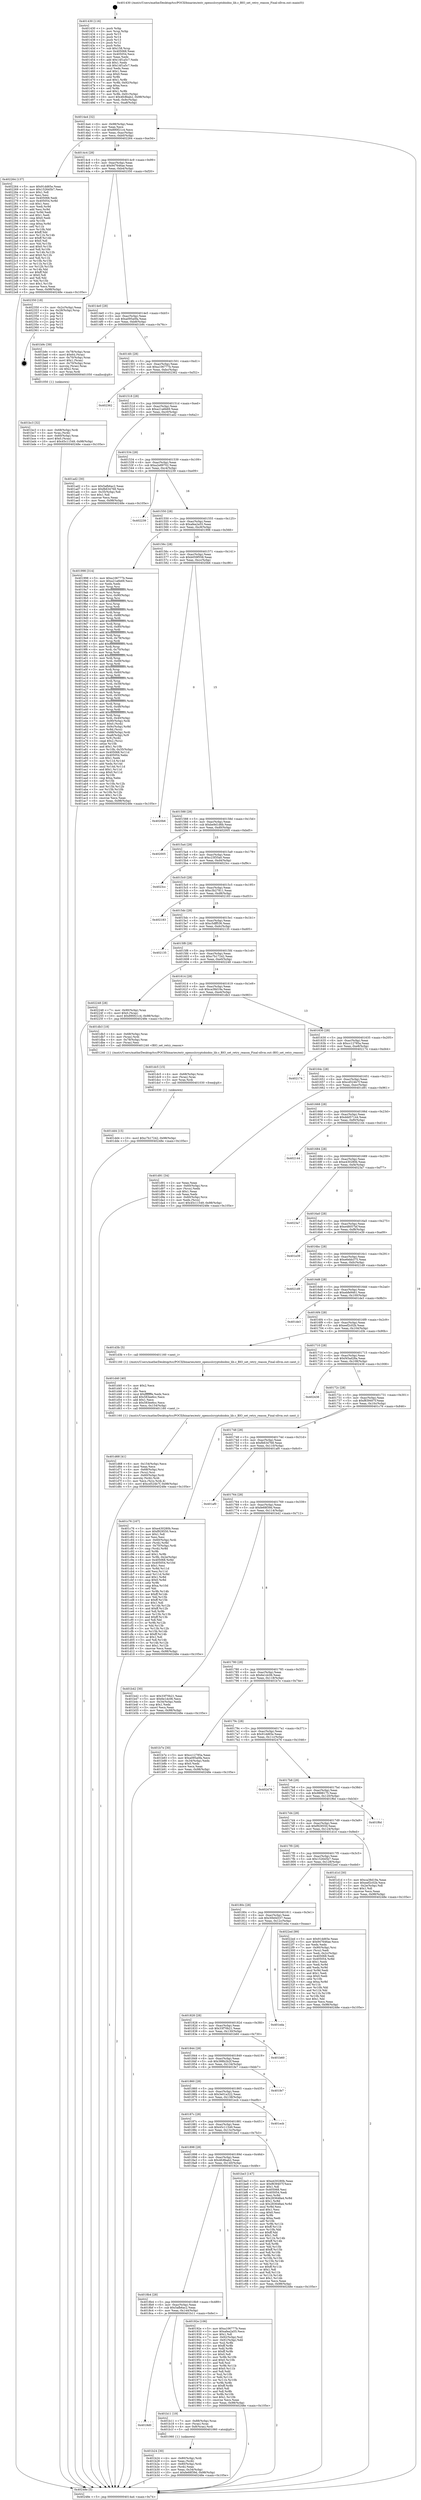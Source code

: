 digraph "0x401430" {
  label = "0x401430 (/mnt/c/Users/mathe/Desktop/tcc/POCII/binaries/extr_opensslcryptobiobio_lib.c_BIO_set_retry_reason_Final-ollvm.out::main(0))"
  labelloc = "t"
  node[shape=record]

  Entry [label="",width=0.3,height=0.3,shape=circle,fillcolor=black,style=filled]
  "0x4014a4" [label="{
     0x4014a4 [32]\l
     | [instrs]\l
     &nbsp;&nbsp;0x4014a4 \<+6\>: mov -0x98(%rbp),%eax\l
     &nbsp;&nbsp;0x4014aa \<+2\>: mov %eax,%ecx\l
     &nbsp;&nbsp;0x4014ac \<+6\>: sub $0x890f21c4,%ecx\l
     &nbsp;&nbsp;0x4014b2 \<+6\>: mov %eax,-0xac(%rbp)\l
     &nbsp;&nbsp;0x4014b8 \<+6\>: mov %ecx,-0xb0(%rbp)\l
     &nbsp;&nbsp;0x4014be \<+6\>: je 0000000000402264 \<main+0xe34\>\l
  }"]
  "0x402264" [label="{
     0x402264 [137]\l
     | [instrs]\l
     &nbsp;&nbsp;0x402264 \<+5\>: mov $0x91dd65e,%eax\l
     &nbsp;&nbsp;0x402269 \<+5\>: mov $0x152645b7,%ecx\l
     &nbsp;&nbsp;0x40226e \<+2\>: mov $0x1,%dl\l
     &nbsp;&nbsp;0x402270 \<+2\>: xor %esi,%esi\l
     &nbsp;&nbsp;0x402272 \<+7\>: mov 0x405068,%edi\l
     &nbsp;&nbsp;0x402279 \<+8\>: mov 0x405054,%r8d\l
     &nbsp;&nbsp;0x402281 \<+3\>: sub $0x1,%esi\l
     &nbsp;&nbsp;0x402284 \<+3\>: mov %edi,%r9d\l
     &nbsp;&nbsp;0x402287 \<+3\>: add %esi,%r9d\l
     &nbsp;&nbsp;0x40228a \<+4\>: imul %r9d,%edi\l
     &nbsp;&nbsp;0x40228e \<+3\>: and $0x1,%edi\l
     &nbsp;&nbsp;0x402291 \<+3\>: cmp $0x0,%edi\l
     &nbsp;&nbsp;0x402294 \<+4\>: sete %r10b\l
     &nbsp;&nbsp;0x402298 \<+4\>: cmp $0xa,%r8d\l
     &nbsp;&nbsp;0x40229c \<+4\>: setl %r11b\l
     &nbsp;&nbsp;0x4022a0 \<+3\>: mov %r10b,%bl\l
     &nbsp;&nbsp;0x4022a3 \<+3\>: xor $0xff,%bl\l
     &nbsp;&nbsp;0x4022a6 \<+3\>: mov %r11b,%r14b\l
     &nbsp;&nbsp;0x4022a9 \<+4\>: xor $0xff,%r14b\l
     &nbsp;&nbsp;0x4022ad \<+3\>: xor $0x0,%dl\l
     &nbsp;&nbsp;0x4022b0 \<+3\>: mov %bl,%r15b\l
     &nbsp;&nbsp;0x4022b3 \<+4\>: and $0x0,%r15b\l
     &nbsp;&nbsp;0x4022b7 \<+3\>: and %dl,%r10b\l
     &nbsp;&nbsp;0x4022ba \<+3\>: mov %r14b,%r12b\l
     &nbsp;&nbsp;0x4022bd \<+4\>: and $0x0,%r12b\l
     &nbsp;&nbsp;0x4022c1 \<+3\>: and %dl,%r11b\l
     &nbsp;&nbsp;0x4022c4 \<+3\>: or %r10b,%r15b\l
     &nbsp;&nbsp;0x4022c7 \<+3\>: or %r11b,%r12b\l
     &nbsp;&nbsp;0x4022ca \<+3\>: xor %r12b,%r15b\l
     &nbsp;&nbsp;0x4022cd \<+3\>: or %r14b,%bl\l
     &nbsp;&nbsp;0x4022d0 \<+3\>: xor $0xff,%bl\l
     &nbsp;&nbsp;0x4022d3 \<+3\>: or $0x0,%dl\l
     &nbsp;&nbsp;0x4022d6 \<+2\>: and %dl,%bl\l
     &nbsp;&nbsp;0x4022d8 \<+3\>: or %bl,%r15b\l
     &nbsp;&nbsp;0x4022db \<+4\>: test $0x1,%r15b\l
     &nbsp;&nbsp;0x4022df \<+3\>: cmovne %ecx,%eax\l
     &nbsp;&nbsp;0x4022e2 \<+6\>: mov %eax,-0x98(%rbp)\l
     &nbsp;&nbsp;0x4022e8 \<+5\>: jmp 000000000040248e \<main+0x105e\>\l
  }"]
  "0x4014c4" [label="{
     0x4014c4 [28]\l
     | [instrs]\l
     &nbsp;&nbsp;0x4014c4 \<+5\>: jmp 00000000004014c9 \<main+0x99\>\l
     &nbsp;&nbsp;0x4014c9 \<+6\>: mov -0xac(%rbp),%eax\l
     &nbsp;&nbsp;0x4014cf \<+5\>: sub $0x947646ae,%eax\l
     &nbsp;&nbsp;0x4014d4 \<+6\>: mov %eax,-0xb4(%rbp)\l
     &nbsp;&nbsp;0x4014da \<+6\>: je 0000000000402350 \<main+0xf20\>\l
  }"]
  Exit [label="",width=0.3,height=0.3,shape=circle,fillcolor=black,style=filled,peripheries=2]
  "0x402350" [label="{
     0x402350 [18]\l
     | [instrs]\l
     &nbsp;&nbsp;0x402350 \<+3\>: mov -0x2c(%rbp),%eax\l
     &nbsp;&nbsp;0x402353 \<+4\>: lea -0x28(%rbp),%rsp\l
     &nbsp;&nbsp;0x402357 \<+1\>: pop %rbx\l
     &nbsp;&nbsp;0x402358 \<+2\>: pop %r12\l
     &nbsp;&nbsp;0x40235a \<+2\>: pop %r13\l
     &nbsp;&nbsp;0x40235c \<+2\>: pop %r14\l
     &nbsp;&nbsp;0x40235e \<+2\>: pop %r15\l
     &nbsp;&nbsp;0x402360 \<+1\>: pop %rbp\l
     &nbsp;&nbsp;0x402361 \<+1\>: ret\l
  }"]
  "0x4014e0" [label="{
     0x4014e0 [28]\l
     | [instrs]\l
     &nbsp;&nbsp;0x4014e0 \<+5\>: jmp 00000000004014e5 \<main+0xb5\>\l
     &nbsp;&nbsp;0x4014e5 \<+6\>: mov -0xac(%rbp),%eax\l
     &nbsp;&nbsp;0x4014eb \<+5\>: sub $0xa095a0fa,%eax\l
     &nbsp;&nbsp;0x4014f0 \<+6\>: mov %eax,-0xb8(%rbp)\l
     &nbsp;&nbsp;0x4014f6 \<+6\>: je 0000000000401b9c \<main+0x76c\>\l
  }"]
  "0x401dd4" [label="{
     0x401dd4 [15]\l
     | [instrs]\l
     &nbsp;&nbsp;0x401dd4 \<+10\>: movl $0xc7b17242,-0x98(%rbp)\l
     &nbsp;&nbsp;0x401dde \<+5\>: jmp 000000000040248e \<main+0x105e\>\l
  }"]
  "0x401b9c" [label="{
     0x401b9c [39]\l
     | [instrs]\l
     &nbsp;&nbsp;0x401b9c \<+4\>: mov -0x78(%rbp),%rax\l
     &nbsp;&nbsp;0x401ba0 \<+6\>: movl $0x64,(%rax)\l
     &nbsp;&nbsp;0x401ba6 \<+4\>: mov -0x70(%rbp),%rax\l
     &nbsp;&nbsp;0x401baa \<+6\>: movl $0x1,(%rax)\l
     &nbsp;&nbsp;0x401bb0 \<+4\>: mov -0x70(%rbp),%rax\l
     &nbsp;&nbsp;0x401bb4 \<+3\>: movslq (%rax),%rax\l
     &nbsp;&nbsp;0x401bb7 \<+4\>: shl $0x2,%rax\l
     &nbsp;&nbsp;0x401bbb \<+3\>: mov %rax,%rdi\l
     &nbsp;&nbsp;0x401bbe \<+5\>: call 0000000000401050 \<malloc@plt\>\l
     | [calls]\l
     &nbsp;&nbsp;0x401050 \{1\} (unknown)\l
  }"]
  "0x4014fc" [label="{
     0x4014fc [28]\l
     | [instrs]\l
     &nbsp;&nbsp;0x4014fc \<+5\>: jmp 0000000000401501 \<main+0xd1\>\l
     &nbsp;&nbsp;0x401501 \<+6\>: mov -0xac(%rbp),%eax\l
     &nbsp;&nbsp;0x401507 \<+5\>: sub $0xa106777b,%eax\l
     &nbsp;&nbsp;0x40150c \<+6\>: mov %eax,-0xbc(%rbp)\l
     &nbsp;&nbsp;0x401512 \<+6\>: je 0000000000402362 \<main+0xf32\>\l
  }"]
  "0x401dc5" [label="{
     0x401dc5 [15]\l
     | [instrs]\l
     &nbsp;&nbsp;0x401dc5 \<+4\>: mov -0x68(%rbp),%rax\l
     &nbsp;&nbsp;0x401dc9 \<+3\>: mov (%rax),%rax\l
     &nbsp;&nbsp;0x401dcc \<+3\>: mov %rax,%rdi\l
     &nbsp;&nbsp;0x401dcf \<+5\>: call 0000000000401030 \<free@plt\>\l
     | [calls]\l
     &nbsp;&nbsp;0x401030 \{1\} (unknown)\l
  }"]
  "0x402362" [label="{
     0x402362\l
  }", style=dashed]
  "0x401518" [label="{
     0x401518 [28]\l
     | [instrs]\l
     &nbsp;&nbsp;0x401518 \<+5\>: jmp 000000000040151d \<main+0xed\>\l
     &nbsp;&nbsp;0x40151d \<+6\>: mov -0xac(%rbp),%eax\l
     &nbsp;&nbsp;0x401523 \<+5\>: sub $0xa21a6b69,%eax\l
     &nbsp;&nbsp;0x401528 \<+6\>: mov %eax,-0xc0(%rbp)\l
     &nbsp;&nbsp;0x40152e \<+6\>: je 0000000000401ad2 \<main+0x6a2\>\l
  }"]
  "0x401d68" [label="{
     0x401d68 [41]\l
     | [instrs]\l
     &nbsp;&nbsp;0x401d68 \<+6\>: mov -0x154(%rbp),%ecx\l
     &nbsp;&nbsp;0x401d6e \<+3\>: imul %eax,%ecx\l
     &nbsp;&nbsp;0x401d71 \<+4\>: mov -0x68(%rbp),%rsi\l
     &nbsp;&nbsp;0x401d75 \<+3\>: mov (%rsi),%rsi\l
     &nbsp;&nbsp;0x401d78 \<+4\>: mov -0x60(%rbp),%rdi\l
     &nbsp;&nbsp;0x401d7c \<+3\>: movslq (%rdi),%rdi\l
     &nbsp;&nbsp;0x401d7f \<+3\>: mov %ecx,(%rsi,%rdi,4)\l
     &nbsp;&nbsp;0x401d82 \<+10\>: movl $0xcd524b7f,-0x98(%rbp)\l
     &nbsp;&nbsp;0x401d8c \<+5\>: jmp 000000000040248e \<main+0x105e\>\l
  }"]
  "0x401ad2" [label="{
     0x401ad2 [30]\l
     | [instrs]\l
     &nbsp;&nbsp;0x401ad2 \<+5\>: mov $0x5afb6ac2,%eax\l
     &nbsp;&nbsp;0x401ad7 \<+5\>: mov $0xfb634768,%ecx\l
     &nbsp;&nbsp;0x401adc \<+3\>: mov -0x35(%rbp),%dl\l
     &nbsp;&nbsp;0x401adf \<+3\>: test $0x1,%dl\l
     &nbsp;&nbsp;0x401ae2 \<+3\>: cmovne %ecx,%eax\l
     &nbsp;&nbsp;0x401ae5 \<+6\>: mov %eax,-0x98(%rbp)\l
     &nbsp;&nbsp;0x401aeb \<+5\>: jmp 000000000040248e \<main+0x105e\>\l
  }"]
  "0x401534" [label="{
     0x401534 [28]\l
     | [instrs]\l
     &nbsp;&nbsp;0x401534 \<+5\>: jmp 0000000000401539 \<main+0x109\>\l
     &nbsp;&nbsp;0x401539 \<+6\>: mov -0xac(%rbp),%eax\l
     &nbsp;&nbsp;0x40153f \<+5\>: sub $0xa2e89702,%eax\l
     &nbsp;&nbsp;0x401544 \<+6\>: mov %eax,-0xc4(%rbp)\l
     &nbsp;&nbsp;0x40154a \<+6\>: je 0000000000402239 \<main+0xe09\>\l
  }"]
  "0x401d40" [label="{
     0x401d40 [40]\l
     | [instrs]\l
     &nbsp;&nbsp;0x401d40 \<+5\>: mov $0x2,%ecx\l
     &nbsp;&nbsp;0x401d45 \<+1\>: cltd\l
     &nbsp;&nbsp;0x401d46 \<+2\>: idiv %ecx\l
     &nbsp;&nbsp;0x401d48 \<+6\>: imul $0xfffffffe,%edx,%ecx\l
     &nbsp;&nbsp;0x401d4e \<+6\>: add $0x583ee6cc,%ecx\l
     &nbsp;&nbsp;0x401d54 \<+3\>: add $0x1,%ecx\l
     &nbsp;&nbsp;0x401d57 \<+6\>: sub $0x583ee6cc,%ecx\l
     &nbsp;&nbsp;0x401d5d \<+6\>: mov %ecx,-0x154(%rbp)\l
     &nbsp;&nbsp;0x401d63 \<+5\>: call 0000000000401160 \<next_i\>\l
     | [calls]\l
     &nbsp;&nbsp;0x401160 \{1\} (/mnt/c/Users/mathe/Desktop/tcc/POCII/binaries/extr_opensslcryptobiobio_lib.c_BIO_set_retry_reason_Final-ollvm.out::next_i)\l
  }"]
  "0x402239" [label="{
     0x402239\l
  }", style=dashed]
  "0x401550" [label="{
     0x401550 [28]\l
     | [instrs]\l
     &nbsp;&nbsp;0x401550 \<+5\>: jmp 0000000000401555 \<main+0x125\>\l
     &nbsp;&nbsp;0x401555 \<+6\>: mov -0xac(%rbp),%eax\l
     &nbsp;&nbsp;0x40155b \<+5\>: sub $0xafea2a55,%eax\l
     &nbsp;&nbsp;0x401560 \<+6\>: mov %eax,-0xc8(%rbp)\l
     &nbsp;&nbsp;0x401566 \<+6\>: je 0000000000401998 \<main+0x568\>\l
  }"]
  "0x401bc3" [label="{
     0x401bc3 [32]\l
     | [instrs]\l
     &nbsp;&nbsp;0x401bc3 \<+4\>: mov -0x68(%rbp),%rdi\l
     &nbsp;&nbsp;0x401bc7 \<+3\>: mov %rax,(%rdi)\l
     &nbsp;&nbsp;0x401bca \<+4\>: mov -0x60(%rbp),%rax\l
     &nbsp;&nbsp;0x401bce \<+6\>: movl $0x0,(%rax)\l
     &nbsp;&nbsp;0x401bd4 \<+10\>: movl $0x45c11549,-0x98(%rbp)\l
     &nbsp;&nbsp;0x401bde \<+5\>: jmp 000000000040248e \<main+0x105e\>\l
  }"]
  "0x401998" [label="{
     0x401998 [314]\l
     | [instrs]\l
     &nbsp;&nbsp;0x401998 \<+5\>: mov $0xa106777b,%eax\l
     &nbsp;&nbsp;0x40199d \<+5\>: mov $0xa21a6b69,%ecx\l
     &nbsp;&nbsp;0x4019a2 \<+2\>: xor %edx,%edx\l
     &nbsp;&nbsp;0x4019a4 \<+3\>: mov %rsp,%rsi\l
     &nbsp;&nbsp;0x4019a7 \<+4\>: add $0xfffffffffffffff0,%rsi\l
     &nbsp;&nbsp;0x4019ab \<+3\>: mov %rsi,%rsp\l
     &nbsp;&nbsp;0x4019ae \<+7\>: mov %rsi,-0x90(%rbp)\l
     &nbsp;&nbsp;0x4019b5 \<+3\>: mov %rsp,%rsi\l
     &nbsp;&nbsp;0x4019b8 \<+4\>: add $0xfffffffffffffff0,%rsi\l
     &nbsp;&nbsp;0x4019bc \<+3\>: mov %rsi,%rsp\l
     &nbsp;&nbsp;0x4019bf \<+3\>: mov %rsp,%rdi\l
     &nbsp;&nbsp;0x4019c2 \<+4\>: add $0xfffffffffffffff0,%rdi\l
     &nbsp;&nbsp;0x4019c6 \<+3\>: mov %rdi,%rsp\l
     &nbsp;&nbsp;0x4019c9 \<+7\>: mov %rdi,-0x88(%rbp)\l
     &nbsp;&nbsp;0x4019d0 \<+3\>: mov %rsp,%rdi\l
     &nbsp;&nbsp;0x4019d3 \<+4\>: add $0xfffffffffffffff0,%rdi\l
     &nbsp;&nbsp;0x4019d7 \<+3\>: mov %rdi,%rsp\l
     &nbsp;&nbsp;0x4019da \<+4\>: mov %rdi,-0x80(%rbp)\l
     &nbsp;&nbsp;0x4019de \<+3\>: mov %rsp,%rdi\l
     &nbsp;&nbsp;0x4019e1 \<+4\>: add $0xfffffffffffffff0,%rdi\l
     &nbsp;&nbsp;0x4019e5 \<+3\>: mov %rdi,%rsp\l
     &nbsp;&nbsp;0x4019e8 \<+4\>: mov %rdi,-0x78(%rbp)\l
     &nbsp;&nbsp;0x4019ec \<+3\>: mov %rsp,%rdi\l
     &nbsp;&nbsp;0x4019ef \<+4\>: add $0xfffffffffffffff0,%rdi\l
     &nbsp;&nbsp;0x4019f3 \<+3\>: mov %rdi,%rsp\l
     &nbsp;&nbsp;0x4019f6 \<+4\>: mov %rdi,-0x70(%rbp)\l
     &nbsp;&nbsp;0x4019fa \<+3\>: mov %rsp,%rdi\l
     &nbsp;&nbsp;0x4019fd \<+4\>: add $0xfffffffffffffff0,%rdi\l
     &nbsp;&nbsp;0x401a01 \<+3\>: mov %rdi,%rsp\l
     &nbsp;&nbsp;0x401a04 \<+4\>: mov %rdi,-0x68(%rbp)\l
     &nbsp;&nbsp;0x401a08 \<+3\>: mov %rsp,%rdi\l
     &nbsp;&nbsp;0x401a0b \<+4\>: add $0xfffffffffffffff0,%rdi\l
     &nbsp;&nbsp;0x401a0f \<+3\>: mov %rdi,%rsp\l
     &nbsp;&nbsp;0x401a12 \<+4\>: mov %rdi,-0x60(%rbp)\l
     &nbsp;&nbsp;0x401a16 \<+3\>: mov %rsp,%rdi\l
     &nbsp;&nbsp;0x401a19 \<+4\>: add $0xfffffffffffffff0,%rdi\l
     &nbsp;&nbsp;0x401a1d \<+3\>: mov %rdi,%rsp\l
     &nbsp;&nbsp;0x401a20 \<+4\>: mov %rdi,-0x58(%rbp)\l
     &nbsp;&nbsp;0x401a24 \<+3\>: mov %rsp,%rdi\l
     &nbsp;&nbsp;0x401a27 \<+4\>: add $0xfffffffffffffff0,%rdi\l
     &nbsp;&nbsp;0x401a2b \<+3\>: mov %rdi,%rsp\l
     &nbsp;&nbsp;0x401a2e \<+4\>: mov %rdi,-0x50(%rbp)\l
     &nbsp;&nbsp;0x401a32 \<+3\>: mov %rsp,%rdi\l
     &nbsp;&nbsp;0x401a35 \<+4\>: add $0xfffffffffffffff0,%rdi\l
     &nbsp;&nbsp;0x401a39 \<+3\>: mov %rdi,%rsp\l
     &nbsp;&nbsp;0x401a3c \<+4\>: mov %rdi,-0x48(%rbp)\l
     &nbsp;&nbsp;0x401a40 \<+3\>: mov %rsp,%rdi\l
     &nbsp;&nbsp;0x401a43 \<+4\>: add $0xfffffffffffffff0,%rdi\l
     &nbsp;&nbsp;0x401a47 \<+3\>: mov %rdi,%rsp\l
     &nbsp;&nbsp;0x401a4a \<+4\>: mov %rdi,-0x40(%rbp)\l
     &nbsp;&nbsp;0x401a4e \<+7\>: mov -0x90(%rbp),%rdi\l
     &nbsp;&nbsp;0x401a55 \<+6\>: movl $0x0,(%rdi)\l
     &nbsp;&nbsp;0x401a5b \<+7\>: mov -0x9c(%rbp),%r8d\l
     &nbsp;&nbsp;0x401a62 \<+3\>: mov %r8d,(%rsi)\l
     &nbsp;&nbsp;0x401a65 \<+7\>: mov -0x88(%rbp),%rdi\l
     &nbsp;&nbsp;0x401a6c \<+7\>: mov -0xa8(%rbp),%r9\l
     &nbsp;&nbsp;0x401a73 \<+3\>: mov %r9,(%rdi)\l
     &nbsp;&nbsp;0x401a76 \<+3\>: cmpl $0x2,(%rsi)\l
     &nbsp;&nbsp;0x401a79 \<+4\>: setne %r10b\l
     &nbsp;&nbsp;0x401a7d \<+4\>: and $0x1,%r10b\l
     &nbsp;&nbsp;0x401a81 \<+4\>: mov %r10b,-0x35(%rbp)\l
     &nbsp;&nbsp;0x401a85 \<+8\>: mov 0x405068,%r11d\l
     &nbsp;&nbsp;0x401a8d \<+7\>: mov 0x405054,%ebx\l
     &nbsp;&nbsp;0x401a94 \<+3\>: sub $0x1,%edx\l
     &nbsp;&nbsp;0x401a97 \<+3\>: mov %r11d,%r14d\l
     &nbsp;&nbsp;0x401a9a \<+3\>: add %edx,%r14d\l
     &nbsp;&nbsp;0x401a9d \<+4\>: imul %r14d,%r11d\l
     &nbsp;&nbsp;0x401aa1 \<+4\>: and $0x1,%r11d\l
     &nbsp;&nbsp;0x401aa5 \<+4\>: cmp $0x0,%r11d\l
     &nbsp;&nbsp;0x401aa9 \<+4\>: sete %r10b\l
     &nbsp;&nbsp;0x401aad \<+3\>: cmp $0xa,%ebx\l
     &nbsp;&nbsp;0x401ab0 \<+4\>: setl %r15b\l
     &nbsp;&nbsp;0x401ab4 \<+3\>: mov %r10b,%r12b\l
     &nbsp;&nbsp;0x401ab7 \<+3\>: and %r15b,%r12b\l
     &nbsp;&nbsp;0x401aba \<+3\>: xor %r15b,%r10b\l
     &nbsp;&nbsp;0x401abd \<+3\>: or %r10b,%r12b\l
     &nbsp;&nbsp;0x401ac0 \<+4\>: test $0x1,%r12b\l
     &nbsp;&nbsp;0x401ac4 \<+3\>: cmovne %ecx,%eax\l
     &nbsp;&nbsp;0x401ac7 \<+6\>: mov %eax,-0x98(%rbp)\l
     &nbsp;&nbsp;0x401acd \<+5\>: jmp 000000000040248e \<main+0x105e\>\l
  }"]
  "0x40156c" [label="{
     0x40156c [28]\l
     | [instrs]\l
     &nbsp;&nbsp;0x40156c \<+5\>: jmp 0000000000401571 \<main+0x141\>\l
     &nbsp;&nbsp;0x401571 \<+6\>: mov -0xac(%rbp),%eax\l
     &nbsp;&nbsp;0x401577 \<+5\>: sub $0xb059f558,%eax\l
     &nbsp;&nbsp;0x40157c \<+6\>: mov %eax,-0xcc(%rbp)\l
     &nbsp;&nbsp;0x401582 \<+6\>: je 00000000004020b6 \<main+0xc86\>\l
  }"]
  "0x401b24" [label="{
     0x401b24 [30]\l
     | [instrs]\l
     &nbsp;&nbsp;0x401b24 \<+4\>: mov -0x80(%rbp),%rdi\l
     &nbsp;&nbsp;0x401b28 \<+2\>: mov %eax,(%rdi)\l
     &nbsp;&nbsp;0x401b2a \<+4\>: mov -0x80(%rbp),%rdi\l
     &nbsp;&nbsp;0x401b2e \<+2\>: mov (%rdi),%eax\l
     &nbsp;&nbsp;0x401b30 \<+3\>: mov %eax,-0x34(%rbp)\l
     &nbsp;&nbsp;0x401b33 \<+10\>: movl $0xfe68f39d,-0x98(%rbp)\l
     &nbsp;&nbsp;0x401b3d \<+5\>: jmp 000000000040248e \<main+0x105e\>\l
  }"]
  "0x4020b6" [label="{
     0x4020b6\l
  }", style=dashed]
  "0x401588" [label="{
     0x401588 [28]\l
     | [instrs]\l
     &nbsp;&nbsp;0x401588 \<+5\>: jmp 000000000040158d \<main+0x15d\>\l
     &nbsp;&nbsp;0x40158d \<+6\>: mov -0xac(%rbp),%eax\l
     &nbsp;&nbsp;0x401593 \<+5\>: sub $0xbe9d1d6b,%eax\l
     &nbsp;&nbsp;0x401598 \<+6\>: mov %eax,-0xd0(%rbp)\l
     &nbsp;&nbsp;0x40159e \<+6\>: je 0000000000402005 \<main+0xbd5\>\l
  }"]
  "0x4018d0" [label="{
     0x4018d0\l
  }", style=dashed]
  "0x402005" [label="{
     0x402005\l
  }", style=dashed]
  "0x4015a4" [label="{
     0x4015a4 [28]\l
     | [instrs]\l
     &nbsp;&nbsp;0x4015a4 \<+5\>: jmp 00000000004015a9 \<main+0x179\>\l
     &nbsp;&nbsp;0x4015a9 \<+6\>: mov -0xac(%rbp),%eax\l
     &nbsp;&nbsp;0x4015af \<+5\>: sub $0xc23f35a0,%eax\l
     &nbsp;&nbsp;0x4015b4 \<+6\>: mov %eax,-0xd4(%rbp)\l
     &nbsp;&nbsp;0x4015ba \<+6\>: je 00000000004023cc \<main+0xf9c\>\l
  }"]
  "0x401b11" [label="{
     0x401b11 [19]\l
     | [instrs]\l
     &nbsp;&nbsp;0x401b11 \<+7\>: mov -0x88(%rbp),%rax\l
     &nbsp;&nbsp;0x401b18 \<+3\>: mov (%rax),%rax\l
     &nbsp;&nbsp;0x401b1b \<+4\>: mov 0x8(%rax),%rdi\l
     &nbsp;&nbsp;0x401b1f \<+5\>: call 0000000000401060 \<atoi@plt\>\l
     | [calls]\l
     &nbsp;&nbsp;0x401060 \{1\} (unknown)\l
  }"]
  "0x4023cc" [label="{
     0x4023cc\l
  }", style=dashed]
  "0x4015c0" [label="{
     0x4015c0 [28]\l
     | [instrs]\l
     &nbsp;&nbsp;0x4015c0 \<+5\>: jmp 00000000004015c5 \<main+0x195\>\l
     &nbsp;&nbsp;0x4015c5 \<+6\>: mov -0xac(%rbp),%eax\l
     &nbsp;&nbsp;0x4015cb \<+5\>: sub $0xc3b27811,%eax\l
     &nbsp;&nbsp;0x4015d0 \<+6\>: mov %eax,-0xd8(%rbp)\l
     &nbsp;&nbsp;0x4015d6 \<+6\>: je 0000000000402183 \<main+0xd53\>\l
  }"]
  "0x401430" [label="{
     0x401430 [116]\l
     | [instrs]\l
     &nbsp;&nbsp;0x401430 \<+1\>: push %rbp\l
     &nbsp;&nbsp;0x401431 \<+3\>: mov %rsp,%rbp\l
     &nbsp;&nbsp;0x401434 \<+2\>: push %r15\l
     &nbsp;&nbsp;0x401436 \<+2\>: push %r14\l
     &nbsp;&nbsp;0x401438 \<+2\>: push %r13\l
     &nbsp;&nbsp;0x40143a \<+2\>: push %r12\l
     &nbsp;&nbsp;0x40143c \<+1\>: push %rbx\l
     &nbsp;&nbsp;0x40143d \<+7\>: sub $0x158,%rsp\l
     &nbsp;&nbsp;0x401444 \<+7\>: mov 0x405068,%eax\l
     &nbsp;&nbsp;0x40144b \<+7\>: mov 0x405054,%ecx\l
     &nbsp;&nbsp;0x401452 \<+2\>: mov %eax,%edx\l
     &nbsp;&nbsp;0x401454 \<+6\>: add $0x14f1a5c7,%edx\l
     &nbsp;&nbsp;0x40145a \<+3\>: sub $0x1,%edx\l
     &nbsp;&nbsp;0x40145d \<+6\>: sub $0x14f1a5c7,%edx\l
     &nbsp;&nbsp;0x401463 \<+3\>: imul %edx,%eax\l
     &nbsp;&nbsp;0x401466 \<+3\>: and $0x1,%eax\l
     &nbsp;&nbsp;0x401469 \<+3\>: cmp $0x0,%eax\l
     &nbsp;&nbsp;0x40146c \<+4\>: sete %r8b\l
     &nbsp;&nbsp;0x401470 \<+4\>: and $0x1,%r8b\l
     &nbsp;&nbsp;0x401474 \<+7\>: mov %r8b,-0x92(%rbp)\l
     &nbsp;&nbsp;0x40147b \<+3\>: cmp $0xa,%ecx\l
     &nbsp;&nbsp;0x40147e \<+4\>: setl %r8b\l
     &nbsp;&nbsp;0x401482 \<+4\>: and $0x1,%r8b\l
     &nbsp;&nbsp;0x401486 \<+7\>: mov %r8b,-0x91(%rbp)\l
     &nbsp;&nbsp;0x40148d \<+10\>: movl $0x4fc8bab2,-0x98(%rbp)\l
     &nbsp;&nbsp;0x401497 \<+6\>: mov %edi,-0x9c(%rbp)\l
     &nbsp;&nbsp;0x40149d \<+7\>: mov %rsi,-0xa8(%rbp)\l
  }"]
  "0x402183" [label="{
     0x402183\l
  }", style=dashed]
  "0x4015dc" [label="{
     0x4015dc [28]\l
     | [instrs]\l
     &nbsp;&nbsp;0x4015dc \<+5\>: jmp 00000000004015e1 \<main+0x1b1\>\l
     &nbsp;&nbsp;0x4015e1 \<+6\>: mov -0xac(%rbp),%eax\l
     &nbsp;&nbsp;0x4015e7 \<+5\>: sub $0xc5dff536,%eax\l
     &nbsp;&nbsp;0x4015ec \<+6\>: mov %eax,-0xdc(%rbp)\l
     &nbsp;&nbsp;0x4015f2 \<+6\>: je 0000000000402135 \<main+0xd05\>\l
  }"]
  "0x40248e" [label="{
     0x40248e [5]\l
     | [instrs]\l
     &nbsp;&nbsp;0x40248e \<+5\>: jmp 00000000004014a4 \<main+0x74\>\l
  }"]
  "0x402135" [label="{
     0x402135\l
  }", style=dashed]
  "0x4015f8" [label="{
     0x4015f8 [28]\l
     | [instrs]\l
     &nbsp;&nbsp;0x4015f8 \<+5\>: jmp 00000000004015fd \<main+0x1cd\>\l
     &nbsp;&nbsp;0x4015fd \<+6\>: mov -0xac(%rbp),%eax\l
     &nbsp;&nbsp;0x401603 \<+5\>: sub $0xc7b17242,%eax\l
     &nbsp;&nbsp;0x401608 \<+6\>: mov %eax,-0xe0(%rbp)\l
     &nbsp;&nbsp;0x40160e \<+6\>: je 0000000000402248 \<main+0xe18\>\l
  }"]
  "0x4018b4" [label="{
     0x4018b4 [28]\l
     | [instrs]\l
     &nbsp;&nbsp;0x4018b4 \<+5\>: jmp 00000000004018b9 \<main+0x489\>\l
     &nbsp;&nbsp;0x4018b9 \<+6\>: mov -0xac(%rbp),%eax\l
     &nbsp;&nbsp;0x4018bf \<+5\>: sub $0x5afb6ac2,%eax\l
     &nbsp;&nbsp;0x4018c4 \<+6\>: mov %eax,-0x144(%rbp)\l
     &nbsp;&nbsp;0x4018ca \<+6\>: je 0000000000401b11 \<main+0x6e1\>\l
  }"]
  "0x402248" [label="{
     0x402248 [28]\l
     | [instrs]\l
     &nbsp;&nbsp;0x402248 \<+7\>: mov -0x90(%rbp),%rax\l
     &nbsp;&nbsp;0x40224f \<+6\>: movl $0x0,(%rax)\l
     &nbsp;&nbsp;0x402255 \<+10\>: movl $0x890f21c4,-0x98(%rbp)\l
     &nbsp;&nbsp;0x40225f \<+5\>: jmp 000000000040248e \<main+0x105e\>\l
  }"]
  "0x401614" [label="{
     0x401614 [28]\l
     | [instrs]\l
     &nbsp;&nbsp;0x401614 \<+5\>: jmp 0000000000401619 \<main+0x1e9\>\l
     &nbsp;&nbsp;0x401619 \<+6\>: mov -0xac(%rbp),%eax\l
     &nbsp;&nbsp;0x40161f \<+5\>: sub $0xca38d19a,%eax\l
     &nbsp;&nbsp;0x401624 \<+6\>: mov %eax,-0xe4(%rbp)\l
     &nbsp;&nbsp;0x40162a \<+6\>: je 0000000000401db3 \<main+0x983\>\l
  }"]
  "0x40192e" [label="{
     0x40192e [106]\l
     | [instrs]\l
     &nbsp;&nbsp;0x40192e \<+5\>: mov $0xa106777b,%eax\l
     &nbsp;&nbsp;0x401933 \<+5\>: mov $0xafea2a55,%ecx\l
     &nbsp;&nbsp;0x401938 \<+2\>: mov $0x1,%dl\l
     &nbsp;&nbsp;0x40193a \<+7\>: mov -0x92(%rbp),%sil\l
     &nbsp;&nbsp;0x401941 \<+7\>: mov -0x91(%rbp),%dil\l
     &nbsp;&nbsp;0x401948 \<+3\>: mov %sil,%r8b\l
     &nbsp;&nbsp;0x40194b \<+4\>: xor $0xff,%r8b\l
     &nbsp;&nbsp;0x40194f \<+3\>: mov %dil,%r9b\l
     &nbsp;&nbsp;0x401952 \<+4\>: xor $0xff,%r9b\l
     &nbsp;&nbsp;0x401956 \<+3\>: xor $0x0,%dl\l
     &nbsp;&nbsp;0x401959 \<+3\>: mov %r8b,%r10b\l
     &nbsp;&nbsp;0x40195c \<+4\>: and $0x0,%r10b\l
     &nbsp;&nbsp;0x401960 \<+3\>: and %dl,%sil\l
     &nbsp;&nbsp;0x401963 \<+3\>: mov %r9b,%r11b\l
     &nbsp;&nbsp;0x401966 \<+4\>: and $0x0,%r11b\l
     &nbsp;&nbsp;0x40196a \<+3\>: and %dl,%dil\l
     &nbsp;&nbsp;0x40196d \<+3\>: or %sil,%r10b\l
     &nbsp;&nbsp;0x401970 \<+3\>: or %dil,%r11b\l
     &nbsp;&nbsp;0x401973 \<+3\>: xor %r11b,%r10b\l
     &nbsp;&nbsp;0x401976 \<+3\>: or %r9b,%r8b\l
     &nbsp;&nbsp;0x401979 \<+4\>: xor $0xff,%r8b\l
     &nbsp;&nbsp;0x40197d \<+3\>: or $0x0,%dl\l
     &nbsp;&nbsp;0x401980 \<+3\>: and %dl,%r8b\l
     &nbsp;&nbsp;0x401983 \<+3\>: or %r8b,%r10b\l
     &nbsp;&nbsp;0x401986 \<+4\>: test $0x1,%r10b\l
     &nbsp;&nbsp;0x40198a \<+3\>: cmovne %ecx,%eax\l
     &nbsp;&nbsp;0x40198d \<+6\>: mov %eax,-0x98(%rbp)\l
     &nbsp;&nbsp;0x401993 \<+5\>: jmp 000000000040248e \<main+0x105e\>\l
  }"]
  "0x401db3" [label="{
     0x401db3 [18]\l
     | [instrs]\l
     &nbsp;&nbsp;0x401db3 \<+4\>: mov -0x68(%rbp),%rax\l
     &nbsp;&nbsp;0x401db7 \<+3\>: mov (%rax),%rdi\l
     &nbsp;&nbsp;0x401dba \<+4\>: mov -0x78(%rbp),%rax\l
     &nbsp;&nbsp;0x401dbe \<+2\>: mov (%rax),%esi\l
     &nbsp;&nbsp;0x401dc0 \<+5\>: call 0000000000401240 \<BIO_set_retry_reason\>\l
     | [calls]\l
     &nbsp;&nbsp;0x401240 \{1\} (/mnt/c/Users/mathe/Desktop/tcc/POCII/binaries/extr_opensslcryptobiobio_lib.c_BIO_set_retry_reason_Final-ollvm.out::BIO_set_retry_reason)\l
  }"]
  "0x401630" [label="{
     0x401630 [28]\l
     | [instrs]\l
     &nbsp;&nbsp;0x401630 \<+5\>: jmp 0000000000401635 \<main+0x205\>\l
     &nbsp;&nbsp;0x401635 \<+6\>: mov -0xac(%rbp),%eax\l
     &nbsp;&nbsp;0x40163b \<+5\>: sub $0xcc12785a,%eax\l
     &nbsp;&nbsp;0x401640 \<+6\>: mov %eax,-0xe8(%rbp)\l
     &nbsp;&nbsp;0x401646 \<+6\>: je 0000000000402174 \<main+0xd44\>\l
  }"]
  "0x401898" [label="{
     0x401898 [28]\l
     | [instrs]\l
     &nbsp;&nbsp;0x401898 \<+5\>: jmp 000000000040189d \<main+0x46d\>\l
     &nbsp;&nbsp;0x40189d \<+6\>: mov -0xac(%rbp),%eax\l
     &nbsp;&nbsp;0x4018a3 \<+5\>: sub $0x4fc8bab2,%eax\l
     &nbsp;&nbsp;0x4018a8 \<+6\>: mov %eax,-0x140(%rbp)\l
     &nbsp;&nbsp;0x4018ae \<+6\>: je 000000000040192e \<main+0x4fe\>\l
  }"]
  "0x402174" [label="{
     0x402174\l
  }", style=dashed]
  "0x40164c" [label="{
     0x40164c [28]\l
     | [instrs]\l
     &nbsp;&nbsp;0x40164c \<+5\>: jmp 0000000000401651 \<main+0x221\>\l
     &nbsp;&nbsp;0x401651 \<+6\>: mov -0xac(%rbp),%eax\l
     &nbsp;&nbsp;0x401657 \<+5\>: sub $0xcd524b7f,%eax\l
     &nbsp;&nbsp;0x40165c \<+6\>: mov %eax,-0xec(%rbp)\l
     &nbsp;&nbsp;0x401662 \<+6\>: je 0000000000401d91 \<main+0x961\>\l
  }"]
  "0x401be3" [label="{
     0x401be3 [147]\l
     | [instrs]\l
     &nbsp;&nbsp;0x401be3 \<+5\>: mov $0xe430280b,%eax\l
     &nbsp;&nbsp;0x401be8 \<+5\>: mov $0xf839407f,%ecx\l
     &nbsp;&nbsp;0x401bed \<+2\>: mov $0x1,%dl\l
     &nbsp;&nbsp;0x401bef \<+7\>: mov 0x405068,%esi\l
     &nbsp;&nbsp;0x401bf6 \<+7\>: mov 0x405054,%edi\l
     &nbsp;&nbsp;0x401bfd \<+3\>: mov %esi,%r8d\l
     &nbsp;&nbsp;0x401c00 \<+7\>: add $0x283648a4,%r8d\l
     &nbsp;&nbsp;0x401c07 \<+4\>: sub $0x1,%r8d\l
     &nbsp;&nbsp;0x401c0b \<+7\>: sub $0x283648a4,%r8d\l
     &nbsp;&nbsp;0x401c12 \<+4\>: imul %r8d,%esi\l
     &nbsp;&nbsp;0x401c16 \<+3\>: and $0x1,%esi\l
     &nbsp;&nbsp;0x401c19 \<+3\>: cmp $0x0,%esi\l
     &nbsp;&nbsp;0x401c1c \<+4\>: sete %r9b\l
     &nbsp;&nbsp;0x401c20 \<+3\>: cmp $0xa,%edi\l
     &nbsp;&nbsp;0x401c23 \<+4\>: setl %r10b\l
     &nbsp;&nbsp;0x401c27 \<+3\>: mov %r9b,%r11b\l
     &nbsp;&nbsp;0x401c2a \<+4\>: xor $0xff,%r11b\l
     &nbsp;&nbsp;0x401c2e \<+3\>: mov %r10b,%bl\l
     &nbsp;&nbsp;0x401c31 \<+3\>: xor $0xff,%bl\l
     &nbsp;&nbsp;0x401c34 \<+3\>: xor $0x1,%dl\l
     &nbsp;&nbsp;0x401c37 \<+3\>: mov %r11b,%r14b\l
     &nbsp;&nbsp;0x401c3a \<+4\>: and $0xff,%r14b\l
     &nbsp;&nbsp;0x401c3e \<+3\>: and %dl,%r9b\l
     &nbsp;&nbsp;0x401c41 \<+3\>: mov %bl,%r15b\l
     &nbsp;&nbsp;0x401c44 \<+4\>: and $0xff,%r15b\l
     &nbsp;&nbsp;0x401c48 \<+3\>: and %dl,%r10b\l
     &nbsp;&nbsp;0x401c4b \<+3\>: or %r9b,%r14b\l
     &nbsp;&nbsp;0x401c4e \<+3\>: or %r10b,%r15b\l
     &nbsp;&nbsp;0x401c51 \<+3\>: xor %r15b,%r14b\l
     &nbsp;&nbsp;0x401c54 \<+3\>: or %bl,%r11b\l
     &nbsp;&nbsp;0x401c57 \<+4\>: xor $0xff,%r11b\l
     &nbsp;&nbsp;0x401c5b \<+3\>: or $0x1,%dl\l
     &nbsp;&nbsp;0x401c5e \<+3\>: and %dl,%r11b\l
     &nbsp;&nbsp;0x401c61 \<+3\>: or %r11b,%r14b\l
     &nbsp;&nbsp;0x401c64 \<+4\>: test $0x1,%r14b\l
     &nbsp;&nbsp;0x401c68 \<+3\>: cmovne %ecx,%eax\l
     &nbsp;&nbsp;0x401c6b \<+6\>: mov %eax,-0x98(%rbp)\l
     &nbsp;&nbsp;0x401c71 \<+5\>: jmp 000000000040248e \<main+0x105e\>\l
  }"]
  "0x401d91" [label="{
     0x401d91 [34]\l
     | [instrs]\l
     &nbsp;&nbsp;0x401d91 \<+2\>: xor %eax,%eax\l
     &nbsp;&nbsp;0x401d93 \<+4\>: mov -0x60(%rbp),%rcx\l
     &nbsp;&nbsp;0x401d97 \<+2\>: mov (%rcx),%edx\l
     &nbsp;&nbsp;0x401d99 \<+3\>: sub $0x1,%eax\l
     &nbsp;&nbsp;0x401d9c \<+2\>: sub %eax,%edx\l
     &nbsp;&nbsp;0x401d9e \<+4\>: mov -0x60(%rbp),%rcx\l
     &nbsp;&nbsp;0x401da2 \<+2\>: mov %edx,(%rcx)\l
     &nbsp;&nbsp;0x401da4 \<+10\>: movl $0x45c11549,-0x98(%rbp)\l
     &nbsp;&nbsp;0x401dae \<+5\>: jmp 000000000040248e \<main+0x105e\>\l
  }"]
  "0x401668" [label="{
     0x401668 [28]\l
     | [instrs]\l
     &nbsp;&nbsp;0x401668 \<+5\>: jmp 000000000040166d \<main+0x23d\>\l
     &nbsp;&nbsp;0x40166d \<+6\>: mov -0xac(%rbp),%eax\l
     &nbsp;&nbsp;0x401673 \<+5\>: sub $0xddd57144,%eax\l
     &nbsp;&nbsp;0x401678 \<+6\>: mov %eax,-0xf0(%rbp)\l
     &nbsp;&nbsp;0x40167e \<+6\>: je 0000000000402144 \<main+0xd14\>\l
  }"]
  "0x40187c" [label="{
     0x40187c [28]\l
     | [instrs]\l
     &nbsp;&nbsp;0x40187c \<+5\>: jmp 0000000000401881 \<main+0x451\>\l
     &nbsp;&nbsp;0x401881 \<+6\>: mov -0xac(%rbp),%eax\l
     &nbsp;&nbsp;0x401887 \<+5\>: sub $0x45c11549,%eax\l
     &nbsp;&nbsp;0x40188c \<+6\>: mov %eax,-0x13c(%rbp)\l
     &nbsp;&nbsp;0x401892 \<+6\>: je 0000000000401be3 \<main+0x7b3\>\l
  }"]
  "0x402144" [label="{
     0x402144\l
  }", style=dashed]
  "0x401684" [label="{
     0x401684 [28]\l
     | [instrs]\l
     &nbsp;&nbsp;0x401684 \<+5\>: jmp 0000000000401689 \<main+0x259\>\l
     &nbsp;&nbsp;0x401689 \<+6\>: mov -0xac(%rbp),%eax\l
     &nbsp;&nbsp;0x40168f \<+5\>: sub $0xe430280b,%eax\l
     &nbsp;&nbsp;0x401694 \<+6\>: mov %eax,-0xf4(%rbp)\l
     &nbsp;&nbsp;0x40169a \<+6\>: je 00000000004023a7 \<main+0xf77\>\l
  }"]
  "0x401ecb" [label="{
     0x401ecb\l
  }", style=dashed]
  "0x4023a7" [label="{
     0x4023a7\l
  }", style=dashed]
  "0x4016a0" [label="{
     0x4016a0 [28]\l
     | [instrs]\l
     &nbsp;&nbsp;0x4016a0 \<+5\>: jmp 00000000004016a5 \<main+0x275\>\l
     &nbsp;&nbsp;0x4016a5 \<+6\>: mov -0xac(%rbp),%eax\l
     &nbsp;&nbsp;0x4016ab \<+5\>: sub $0xe48057bf,%eax\l
     &nbsp;&nbsp;0x4016b0 \<+6\>: mov %eax,-0xf8(%rbp)\l
     &nbsp;&nbsp;0x4016b6 \<+6\>: je 0000000000401e39 \<main+0xa09\>\l
  }"]
  "0x401860" [label="{
     0x401860 [28]\l
     | [instrs]\l
     &nbsp;&nbsp;0x401860 \<+5\>: jmp 0000000000401865 \<main+0x435\>\l
     &nbsp;&nbsp;0x401865 \<+6\>: mov -0xac(%rbp),%eax\l
     &nbsp;&nbsp;0x40186b \<+5\>: sub $0x3e01a322,%eax\l
     &nbsp;&nbsp;0x401870 \<+6\>: mov %eax,-0x138(%rbp)\l
     &nbsp;&nbsp;0x401876 \<+6\>: je 0000000000401ecb \<main+0xa9b\>\l
  }"]
  "0x401e39" [label="{
     0x401e39\l
  }", style=dashed]
  "0x4016bc" [label="{
     0x4016bc [28]\l
     | [instrs]\l
     &nbsp;&nbsp;0x4016bc \<+5\>: jmp 00000000004016c1 \<main+0x291\>\l
     &nbsp;&nbsp;0x4016c1 \<+6\>: mov -0xac(%rbp),%eax\l
     &nbsp;&nbsp;0x4016c7 \<+5\>: sub $0xe6ebb375,%eax\l
     &nbsp;&nbsp;0x4016cc \<+6\>: mov %eax,-0xfc(%rbp)\l
     &nbsp;&nbsp;0x4016d2 \<+6\>: je 00000000004021d9 \<main+0xda9\>\l
  }"]
  "0x401fe7" [label="{
     0x401fe7\l
  }", style=dashed]
  "0x4021d9" [label="{
     0x4021d9\l
  }", style=dashed]
  "0x4016d8" [label="{
     0x4016d8 [28]\l
     | [instrs]\l
     &nbsp;&nbsp;0x4016d8 \<+5\>: jmp 00000000004016dd \<main+0x2ad\>\l
     &nbsp;&nbsp;0x4016dd \<+6\>: mov -0xac(%rbp),%eax\l
     &nbsp;&nbsp;0x4016e3 \<+5\>: sub $0xebfe9461,%eax\l
     &nbsp;&nbsp;0x4016e8 \<+6\>: mov %eax,-0x100(%rbp)\l
     &nbsp;&nbsp;0x4016ee \<+6\>: je 0000000000401de3 \<main+0x9b3\>\l
  }"]
  "0x401844" [label="{
     0x401844 [28]\l
     | [instrs]\l
     &nbsp;&nbsp;0x401844 \<+5\>: jmp 0000000000401849 \<main+0x419\>\l
     &nbsp;&nbsp;0x401849 \<+6\>: mov -0xac(%rbp),%eax\l
     &nbsp;&nbsp;0x40184f \<+5\>: sub $0x388b2b2f,%eax\l
     &nbsp;&nbsp;0x401854 \<+6\>: mov %eax,-0x134(%rbp)\l
     &nbsp;&nbsp;0x40185a \<+6\>: je 0000000000401fe7 \<main+0xbb7\>\l
  }"]
  "0x401de3" [label="{
     0x401de3\l
  }", style=dashed]
  "0x4016f4" [label="{
     0x4016f4 [28]\l
     | [instrs]\l
     &nbsp;&nbsp;0x4016f4 \<+5\>: jmp 00000000004016f9 \<main+0x2c9\>\l
     &nbsp;&nbsp;0x4016f9 \<+6\>: mov -0xac(%rbp),%eax\l
     &nbsp;&nbsp;0x4016ff \<+5\>: sub $0xeef2c02b,%eax\l
     &nbsp;&nbsp;0x401704 \<+6\>: mov %eax,-0x104(%rbp)\l
     &nbsp;&nbsp;0x40170a \<+6\>: je 0000000000401d3b \<main+0x90b\>\l
  }"]
  "0x401b60" [label="{
     0x401b60\l
  }", style=dashed]
  "0x401d3b" [label="{
     0x401d3b [5]\l
     | [instrs]\l
     &nbsp;&nbsp;0x401d3b \<+5\>: call 0000000000401160 \<next_i\>\l
     | [calls]\l
     &nbsp;&nbsp;0x401160 \{1\} (/mnt/c/Users/mathe/Desktop/tcc/POCII/binaries/extr_opensslcryptobiobio_lib.c_BIO_set_retry_reason_Final-ollvm.out::next_i)\l
  }"]
  "0x401710" [label="{
     0x401710 [28]\l
     | [instrs]\l
     &nbsp;&nbsp;0x401710 \<+5\>: jmp 0000000000401715 \<main+0x2e5\>\l
     &nbsp;&nbsp;0x401715 \<+6\>: mov -0xac(%rbp),%eax\l
     &nbsp;&nbsp;0x40171b \<+5\>: sub $0xf45ad28a,%eax\l
     &nbsp;&nbsp;0x401720 \<+6\>: mov %eax,-0x108(%rbp)\l
     &nbsp;&nbsp;0x401726 \<+6\>: je 0000000000402438 \<main+0x1008\>\l
  }"]
  "0x401828" [label="{
     0x401828 [28]\l
     | [instrs]\l
     &nbsp;&nbsp;0x401828 \<+5\>: jmp 000000000040182d \<main+0x3fd\>\l
     &nbsp;&nbsp;0x40182d \<+6\>: mov -0xac(%rbp),%eax\l
     &nbsp;&nbsp;0x401833 \<+5\>: sub $0x33f70b21,%eax\l
     &nbsp;&nbsp;0x401838 \<+6\>: mov %eax,-0x130(%rbp)\l
     &nbsp;&nbsp;0x40183e \<+6\>: je 0000000000401b60 \<main+0x730\>\l
  }"]
  "0x402438" [label="{
     0x402438\l
  }", style=dashed]
  "0x40172c" [label="{
     0x40172c [28]\l
     | [instrs]\l
     &nbsp;&nbsp;0x40172c \<+5\>: jmp 0000000000401731 \<main+0x301\>\l
     &nbsp;&nbsp;0x401731 \<+6\>: mov -0xac(%rbp),%eax\l
     &nbsp;&nbsp;0x401737 \<+5\>: sub $0xf839407f,%eax\l
     &nbsp;&nbsp;0x40173c \<+6\>: mov %eax,-0x10c(%rbp)\l
     &nbsp;&nbsp;0x401742 \<+6\>: je 0000000000401c76 \<main+0x846\>\l
  }"]
  "0x401eda" [label="{
     0x401eda\l
  }", style=dashed]
  "0x401c76" [label="{
     0x401c76 [167]\l
     | [instrs]\l
     &nbsp;&nbsp;0x401c76 \<+5\>: mov $0xe430280b,%eax\l
     &nbsp;&nbsp;0x401c7b \<+5\>: mov $0xf929550,%ecx\l
     &nbsp;&nbsp;0x401c80 \<+2\>: mov $0x1,%dl\l
     &nbsp;&nbsp;0x401c82 \<+2\>: xor %esi,%esi\l
     &nbsp;&nbsp;0x401c84 \<+4\>: mov -0x60(%rbp),%rdi\l
     &nbsp;&nbsp;0x401c88 \<+3\>: mov (%rdi),%r8d\l
     &nbsp;&nbsp;0x401c8b \<+4\>: mov -0x70(%rbp),%rdi\l
     &nbsp;&nbsp;0x401c8f \<+3\>: cmp (%rdi),%r8d\l
     &nbsp;&nbsp;0x401c92 \<+4\>: setl %r9b\l
     &nbsp;&nbsp;0x401c96 \<+4\>: and $0x1,%r9b\l
     &nbsp;&nbsp;0x401c9a \<+4\>: mov %r9b,-0x2e(%rbp)\l
     &nbsp;&nbsp;0x401c9e \<+8\>: mov 0x405068,%r8d\l
     &nbsp;&nbsp;0x401ca6 \<+8\>: mov 0x405054,%r10d\l
     &nbsp;&nbsp;0x401cae \<+3\>: sub $0x1,%esi\l
     &nbsp;&nbsp;0x401cb1 \<+3\>: mov %r8d,%r11d\l
     &nbsp;&nbsp;0x401cb4 \<+3\>: add %esi,%r11d\l
     &nbsp;&nbsp;0x401cb7 \<+4\>: imul %r11d,%r8d\l
     &nbsp;&nbsp;0x401cbb \<+4\>: and $0x1,%r8d\l
     &nbsp;&nbsp;0x401cbf \<+4\>: cmp $0x0,%r8d\l
     &nbsp;&nbsp;0x401cc3 \<+4\>: sete %r9b\l
     &nbsp;&nbsp;0x401cc7 \<+4\>: cmp $0xa,%r10d\l
     &nbsp;&nbsp;0x401ccb \<+3\>: setl %bl\l
     &nbsp;&nbsp;0x401cce \<+3\>: mov %r9b,%r14b\l
     &nbsp;&nbsp;0x401cd1 \<+4\>: xor $0xff,%r14b\l
     &nbsp;&nbsp;0x401cd5 \<+3\>: mov %bl,%r15b\l
     &nbsp;&nbsp;0x401cd8 \<+4\>: xor $0xff,%r15b\l
     &nbsp;&nbsp;0x401cdc \<+3\>: xor $0x1,%dl\l
     &nbsp;&nbsp;0x401cdf \<+3\>: mov %r14b,%r12b\l
     &nbsp;&nbsp;0x401ce2 \<+4\>: and $0xff,%r12b\l
     &nbsp;&nbsp;0x401ce6 \<+3\>: and %dl,%r9b\l
     &nbsp;&nbsp;0x401ce9 \<+3\>: mov %r15b,%r13b\l
     &nbsp;&nbsp;0x401cec \<+4\>: and $0xff,%r13b\l
     &nbsp;&nbsp;0x401cf0 \<+2\>: and %dl,%bl\l
     &nbsp;&nbsp;0x401cf2 \<+3\>: or %r9b,%r12b\l
     &nbsp;&nbsp;0x401cf5 \<+3\>: or %bl,%r13b\l
     &nbsp;&nbsp;0x401cf8 \<+3\>: xor %r13b,%r12b\l
     &nbsp;&nbsp;0x401cfb \<+3\>: or %r15b,%r14b\l
     &nbsp;&nbsp;0x401cfe \<+4\>: xor $0xff,%r14b\l
     &nbsp;&nbsp;0x401d02 \<+3\>: or $0x1,%dl\l
     &nbsp;&nbsp;0x401d05 \<+3\>: and %dl,%r14b\l
     &nbsp;&nbsp;0x401d08 \<+3\>: or %r14b,%r12b\l
     &nbsp;&nbsp;0x401d0b \<+4\>: test $0x1,%r12b\l
     &nbsp;&nbsp;0x401d0f \<+3\>: cmovne %ecx,%eax\l
     &nbsp;&nbsp;0x401d12 \<+6\>: mov %eax,-0x98(%rbp)\l
     &nbsp;&nbsp;0x401d18 \<+5\>: jmp 000000000040248e \<main+0x105e\>\l
  }"]
  "0x401748" [label="{
     0x401748 [28]\l
     | [instrs]\l
     &nbsp;&nbsp;0x401748 \<+5\>: jmp 000000000040174d \<main+0x31d\>\l
     &nbsp;&nbsp;0x40174d \<+6\>: mov -0xac(%rbp),%eax\l
     &nbsp;&nbsp;0x401753 \<+5\>: sub $0xfb634768,%eax\l
     &nbsp;&nbsp;0x401758 \<+6\>: mov %eax,-0x110(%rbp)\l
     &nbsp;&nbsp;0x40175e \<+6\>: je 0000000000401af0 \<main+0x6c0\>\l
  }"]
  "0x40180c" [label="{
     0x40180c [28]\l
     | [instrs]\l
     &nbsp;&nbsp;0x40180c \<+5\>: jmp 0000000000401811 \<main+0x3e1\>\l
     &nbsp;&nbsp;0x401811 \<+6\>: mov -0xac(%rbp),%eax\l
     &nbsp;&nbsp;0x401817 \<+5\>: sub $0x30b0d337,%eax\l
     &nbsp;&nbsp;0x40181c \<+6\>: mov %eax,-0x12c(%rbp)\l
     &nbsp;&nbsp;0x401822 \<+6\>: je 0000000000401eda \<main+0xaaa\>\l
  }"]
  "0x401af0" [label="{
     0x401af0\l
  }", style=dashed]
  "0x401764" [label="{
     0x401764 [28]\l
     | [instrs]\l
     &nbsp;&nbsp;0x401764 \<+5\>: jmp 0000000000401769 \<main+0x339\>\l
     &nbsp;&nbsp;0x401769 \<+6\>: mov -0xac(%rbp),%eax\l
     &nbsp;&nbsp;0x40176f \<+5\>: sub $0xfe68f39d,%eax\l
     &nbsp;&nbsp;0x401774 \<+6\>: mov %eax,-0x114(%rbp)\l
     &nbsp;&nbsp;0x40177a \<+6\>: je 0000000000401b42 \<main+0x712\>\l
  }"]
  "0x4022ed" [label="{
     0x4022ed [99]\l
     | [instrs]\l
     &nbsp;&nbsp;0x4022ed \<+5\>: mov $0x91dd65e,%eax\l
     &nbsp;&nbsp;0x4022f2 \<+5\>: mov $0x947646ae,%ecx\l
     &nbsp;&nbsp;0x4022f7 \<+2\>: xor %edx,%edx\l
     &nbsp;&nbsp;0x4022f9 \<+7\>: mov -0x90(%rbp),%rsi\l
     &nbsp;&nbsp;0x402300 \<+2\>: mov (%rsi),%edi\l
     &nbsp;&nbsp;0x402302 \<+3\>: mov %edi,-0x2c(%rbp)\l
     &nbsp;&nbsp;0x402305 \<+7\>: mov 0x405068,%edi\l
     &nbsp;&nbsp;0x40230c \<+8\>: mov 0x405054,%r8d\l
     &nbsp;&nbsp;0x402314 \<+3\>: sub $0x1,%edx\l
     &nbsp;&nbsp;0x402317 \<+3\>: mov %edi,%r9d\l
     &nbsp;&nbsp;0x40231a \<+3\>: add %edx,%r9d\l
     &nbsp;&nbsp;0x40231d \<+4\>: imul %r9d,%edi\l
     &nbsp;&nbsp;0x402321 \<+3\>: and $0x1,%edi\l
     &nbsp;&nbsp;0x402324 \<+3\>: cmp $0x0,%edi\l
     &nbsp;&nbsp;0x402327 \<+4\>: sete %r10b\l
     &nbsp;&nbsp;0x40232b \<+4\>: cmp $0xa,%r8d\l
     &nbsp;&nbsp;0x40232f \<+4\>: setl %r11b\l
     &nbsp;&nbsp;0x402333 \<+3\>: mov %r10b,%bl\l
     &nbsp;&nbsp;0x402336 \<+3\>: and %r11b,%bl\l
     &nbsp;&nbsp;0x402339 \<+3\>: xor %r11b,%r10b\l
     &nbsp;&nbsp;0x40233c \<+3\>: or %r10b,%bl\l
     &nbsp;&nbsp;0x40233f \<+3\>: test $0x1,%bl\l
     &nbsp;&nbsp;0x402342 \<+3\>: cmovne %ecx,%eax\l
     &nbsp;&nbsp;0x402345 \<+6\>: mov %eax,-0x98(%rbp)\l
     &nbsp;&nbsp;0x40234b \<+5\>: jmp 000000000040248e \<main+0x105e\>\l
  }"]
  "0x401b42" [label="{
     0x401b42 [30]\l
     | [instrs]\l
     &nbsp;&nbsp;0x401b42 \<+5\>: mov $0x33f70b21,%eax\l
     &nbsp;&nbsp;0x401b47 \<+5\>: mov $0x6e1dc06,%ecx\l
     &nbsp;&nbsp;0x401b4c \<+3\>: mov -0x34(%rbp),%edx\l
     &nbsp;&nbsp;0x401b4f \<+3\>: cmp $0x1,%edx\l
     &nbsp;&nbsp;0x401b52 \<+3\>: cmovl %ecx,%eax\l
     &nbsp;&nbsp;0x401b55 \<+6\>: mov %eax,-0x98(%rbp)\l
     &nbsp;&nbsp;0x401b5b \<+5\>: jmp 000000000040248e \<main+0x105e\>\l
  }"]
  "0x401780" [label="{
     0x401780 [28]\l
     | [instrs]\l
     &nbsp;&nbsp;0x401780 \<+5\>: jmp 0000000000401785 \<main+0x355\>\l
     &nbsp;&nbsp;0x401785 \<+6\>: mov -0xac(%rbp),%eax\l
     &nbsp;&nbsp;0x40178b \<+5\>: sub $0x6e1dc06,%eax\l
     &nbsp;&nbsp;0x401790 \<+6\>: mov %eax,-0x118(%rbp)\l
     &nbsp;&nbsp;0x401796 \<+6\>: je 0000000000401b7e \<main+0x74e\>\l
  }"]
  "0x4017f0" [label="{
     0x4017f0 [28]\l
     | [instrs]\l
     &nbsp;&nbsp;0x4017f0 \<+5\>: jmp 00000000004017f5 \<main+0x3c5\>\l
     &nbsp;&nbsp;0x4017f5 \<+6\>: mov -0xac(%rbp),%eax\l
     &nbsp;&nbsp;0x4017fb \<+5\>: sub $0x152645b7,%eax\l
     &nbsp;&nbsp;0x401800 \<+6\>: mov %eax,-0x128(%rbp)\l
     &nbsp;&nbsp;0x401806 \<+6\>: je 00000000004022ed \<main+0xebd\>\l
  }"]
  "0x401b7e" [label="{
     0x401b7e [30]\l
     | [instrs]\l
     &nbsp;&nbsp;0x401b7e \<+5\>: mov $0xcc12785a,%eax\l
     &nbsp;&nbsp;0x401b83 \<+5\>: mov $0xa095a0fa,%ecx\l
     &nbsp;&nbsp;0x401b88 \<+3\>: mov -0x34(%rbp),%edx\l
     &nbsp;&nbsp;0x401b8b \<+3\>: cmp $0x0,%edx\l
     &nbsp;&nbsp;0x401b8e \<+3\>: cmove %ecx,%eax\l
     &nbsp;&nbsp;0x401b91 \<+6\>: mov %eax,-0x98(%rbp)\l
     &nbsp;&nbsp;0x401b97 \<+5\>: jmp 000000000040248e \<main+0x105e\>\l
  }"]
  "0x40179c" [label="{
     0x40179c [28]\l
     | [instrs]\l
     &nbsp;&nbsp;0x40179c \<+5\>: jmp 00000000004017a1 \<main+0x371\>\l
     &nbsp;&nbsp;0x4017a1 \<+6\>: mov -0xac(%rbp),%eax\l
     &nbsp;&nbsp;0x4017a7 \<+5\>: sub $0x91dd65e,%eax\l
     &nbsp;&nbsp;0x4017ac \<+6\>: mov %eax,-0x11c(%rbp)\l
     &nbsp;&nbsp;0x4017b2 \<+6\>: je 0000000000402476 \<main+0x1046\>\l
  }"]
  "0x401d1d" [label="{
     0x401d1d [30]\l
     | [instrs]\l
     &nbsp;&nbsp;0x401d1d \<+5\>: mov $0xca38d19a,%eax\l
     &nbsp;&nbsp;0x401d22 \<+5\>: mov $0xeef2c02b,%ecx\l
     &nbsp;&nbsp;0x401d27 \<+3\>: mov -0x2e(%rbp),%dl\l
     &nbsp;&nbsp;0x401d2a \<+3\>: test $0x1,%dl\l
     &nbsp;&nbsp;0x401d2d \<+3\>: cmovne %ecx,%eax\l
     &nbsp;&nbsp;0x401d30 \<+6\>: mov %eax,-0x98(%rbp)\l
     &nbsp;&nbsp;0x401d36 \<+5\>: jmp 000000000040248e \<main+0x105e\>\l
  }"]
  "0x402476" [label="{
     0x402476\l
  }", style=dashed]
  "0x4017b8" [label="{
     0x4017b8 [28]\l
     | [instrs]\l
     &nbsp;&nbsp;0x4017b8 \<+5\>: jmp 00000000004017bd \<main+0x38d\>\l
     &nbsp;&nbsp;0x4017bd \<+6\>: mov -0xac(%rbp),%eax\l
     &nbsp;&nbsp;0x4017c3 \<+5\>: sub $0x9888175,%eax\l
     &nbsp;&nbsp;0x4017c8 \<+6\>: mov %eax,-0x120(%rbp)\l
     &nbsp;&nbsp;0x4017ce \<+6\>: je 0000000000401f6d \<main+0xb3d\>\l
  }"]
  "0x4017d4" [label="{
     0x4017d4 [28]\l
     | [instrs]\l
     &nbsp;&nbsp;0x4017d4 \<+5\>: jmp 00000000004017d9 \<main+0x3a9\>\l
     &nbsp;&nbsp;0x4017d9 \<+6\>: mov -0xac(%rbp),%eax\l
     &nbsp;&nbsp;0x4017df \<+5\>: sub $0xf929550,%eax\l
     &nbsp;&nbsp;0x4017e4 \<+6\>: mov %eax,-0x124(%rbp)\l
     &nbsp;&nbsp;0x4017ea \<+6\>: je 0000000000401d1d \<main+0x8ed\>\l
  }"]
  "0x401f6d" [label="{
     0x401f6d\l
  }", style=dashed]
  Entry -> "0x401430" [label=" 1"]
  "0x4014a4" -> "0x402264" [label=" 1"]
  "0x4014a4" -> "0x4014c4" [label=" 19"]
  "0x402350" -> Exit [label=" 1"]
  "0x4014c4" -> "0x402350" [label=" 1"]
  "0x4014c4" -> "0x4014e0" [label=" 18"]
  "0x4022ed" -> "0x40248e" [label=" 1"]
  "0x4014e0" -> "0x401b9c" [label=" 1"]
  "0x4014e0" -> "0x4014fc" [label=" 17"]
  "0x402264" -> "0x40248e" [label=" 1"]
  "0x4014fc" -> "0x402362" [label=" 0"]
  "0x4014fc" -> "0x401518" [label=" 17"]
  "0x402248" -> "0x40248e" [label=" 1"]
  "0x401518" -> "0x401ad2" [label=" 1"]
  "0x401518" -> "0x401534" [label=" 16"]
  "0x401dd4" -> "0x40248e" [label=" 1"]
  "0x401534" -> "0x402239" [label=" 0"]
  "0x401534" -> "0x401550" [label=" 16"]
  "0x401dc5" -> "0x401dd4" [label=" 1"]
  "0x401550" -> "0x401998" [label=" 1"]
  "0x401550" -> "0x40156c" [label=" 15"]
  "0x401db3" -> "0x401dc5" [label=" 1"]
  "0x40156c" -> "0x4020b6" [label=" 0"]
  "0x40156c" -> "0x401588" [label=" 15"]
  "0x401d91" -> "0x40248e" [label=" 1"]
  "0x401588" -> "0x402005" [label=" 0"]
  "0x401588" -> "0x4015a4" [label=" 15"]
  "0x401d68" -> "0x40248e" [label=" 1"]
  "0x4015a4" -> "0x4023cc" [label=" 0"]
  "0x4015a4" -> "0x4015c0" [label=" 15"]
  "0x401d40" -> "0x401d68" [label=" 1"]
  "0x4015c0" -> "0x402183" [label=" 0"]
  "0x4015c0" -> "0x4015dc" [label=" 15"]
  "0x401c76" -> "0x40248e" [label=" 2"]
  "0x4015dc" -> "0x402135" [label=" 0"]
  "0x4015dc" -> "0x4015f8" [label=" 15"]
  "0x401be3" -> "0x40248e" [label=" 2"]
  "0x4015f8" -> "0x402248" [label=" 1"]
  "0x4015f8" -> "0x401614" [label=" 14"]
  "0x401bc3" -> "0x40248e" [label=" 1"]
  "0x401614" -> "0x401db3" [label=" 1"]
  "0x401614" -> "0x401630" [label=" 13"]
  "0x401b9c" -> "0x401bc3" [label=" 1"]
  "0x401630" -> "0x402174" [label=" 0"]
  "0x401630" -> "0x40164c" [label=" 13"]
  "0x401b42" -> "0x40248e" [label=" 1"]
  "0x40164c" -> "0x401d91" [label=" 1"]
  "0x40164c" -> "0x401668" [label=" 12"]
  "0x401b24" -> "0x40248e" [label=" 1"]
  "0x401668" -> "0x402144" [label=" 0"]
  "0x401668" -> "0x401684" [label=" 12"]
  "0x4018b4" -> "0x4018d0" [label=" 0"]
  "0x401684" -> "0x4023a7" [label=" 0"]
  "0x401684" -> "0x4016a0" [label=" 12"]
  "0x4018b4" -> "0x401b11" [label=" 1"]
  "0x4016a0" -> "0x401e39" [label=" 0"]
  "0x4016a0" -> "0x4016bc" [label=" 12"]
  "0x401ad2" -> "0x40248e" [label=" 1"]
  "0x4016bc" -> "0x4021d9" [label=" 0"]
  "0x4016bc" -> "0x4016d8" [label=" 12"]
  "0x401998" -> "0x40248e" [label=" 1"]
  "0x4016d8" -> "0x401de3" [label=" 0"]
  "0x4016d8" -> "0x4016f4" [label=" 12"]
  "0x40248e" -> "0x4014a4" [label=" 19"]
  "0x4016f4" -> "0x401d3b" [label=" 1"]
  "0x4016f4" -> "0x401710" [label=" 11"]
  "0x401430" -> "0x4014a4" [label=" 1"]
  "0x401710" -> "0x402438" [label=" 0"]
  "0x401710" -> "0x40172c" [label=" 11"]
  "0x401898" -> "0x4018b4" [label=" 1"]
  "0x40172c" -> "0x401c76" [label=" 2"]
  "0x40172c" -> "0x401748" [label=" 9"]
  "0x401898" -> "0x40192e" [label=" 1"]
  "0x401748" -> "0x401af0" [label=" 0"]
  "0x401748" -> "0x401764" [label=" 9"]
  "0x40187c" -> "0x401898" [label=" 2"]
  "0x401764" -> "0x401b42" [label=" 1"]
  "0x401764" -> "0x401780" [label=" 8"]
  "0x40187c" -> "0x401be3" [label=" 2"]
  "0x401780" -> "0x401b7e" [label=" 1"]
  "0x401780" -> "0x40179c" [label=" 7"]
  "0x401860" -> "0x40187c" [label=" 4"]
  "0x40179c" -> "0x402476" [label=" 0"]
  "0x40179c" -> "0x4017b8" [label=" 7"]
  "0x401860" -> "0x401ecb" [label=" 0"]
  "0x4017b8" -> "0x401f6d" [label=" 0"]
  "0x4017b8" -> "0x4017d4" [label=" 7"]
  "0x401d3b" -> "0x401d40" [label=" 1"]
  "0x4017d4" -> "0x401d1d" [label=" 2"]
  "0x4017d4" -> "0x4017f0" [label=" 5"]
  "0x401b11" -> "0x401b24" [label=" 1"]
  "0x4017f0" -> "0x4022ed" [label=" 1"]
  "0x4017f0" -> "0x40180c" [label=" 4"]
  "0x401b7e" -> "0x40248e" [label=" 1"]
  "0x40180c" -> "0x401eda" [label=" 0"]
  "0x40180c" -> "0x401828" [label=" 4"]
  "0x40192e" -> "0x40248e" [label=" 1"]
  "0x401828" -> "0x401b60" [label=" 0"]
  "0x401828" -> "0x401844" [label=" 4"]
  "0x401d1d" -> "0x40248e" [label=" 2"]
  "0x401844" -> "0x401fe7" [label=" 0"]
  "0x401844" -> "0x401860" [label=" 4"]
}
